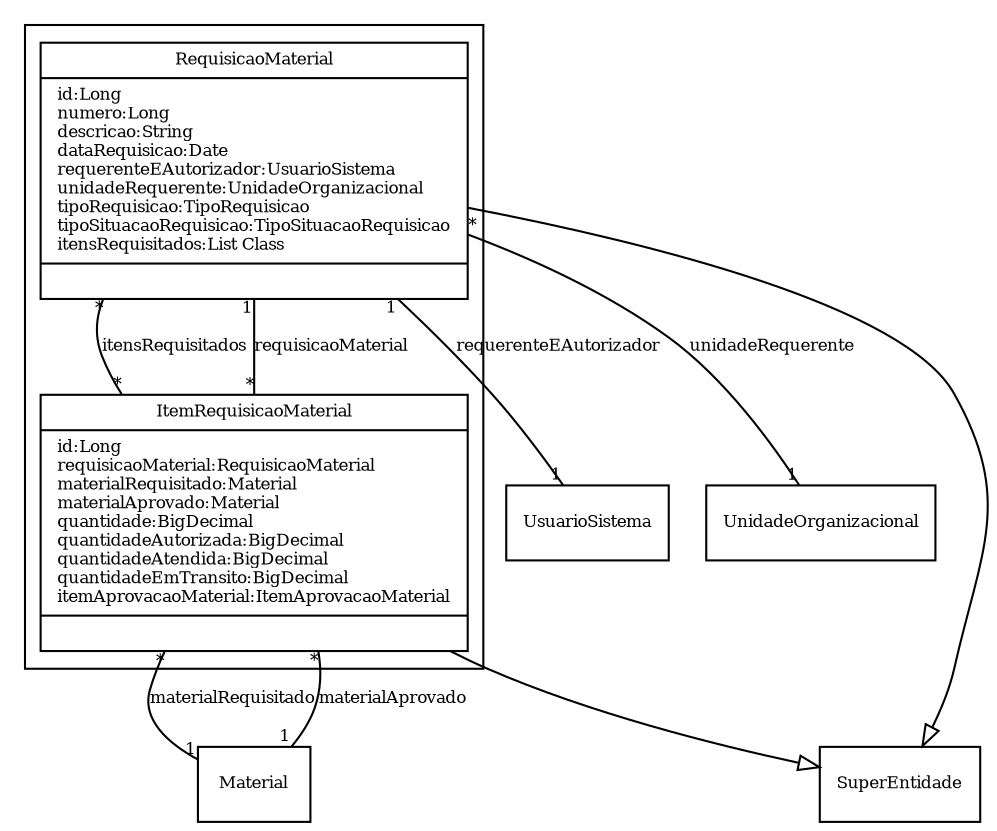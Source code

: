 digraph G{
fontname = "Times-Roman"
fontsize = 8

node [
        fontname = "Times-Roman"
        fontsize = 8
        shape = "record"
]

edge [
        fontname = "Times-Roman"
        fontsize = 8
]

subgraph clusterREQUISICOES
{
RequisicaoMaterial [label = "{RequisicaoMaterial|id:Long\lnumero:Long\ldescricao:String\ldataRequisicao:Date\lrequerenteEAutorizador:UsuarioSistema\lunidadeRequerente:UnidadeOrganizacional\ltipoRequisicao:TipoRequisicao\ltipoSituacaoRequisicao:TipoSituacaoRequisicao\litensRequisitados:List Class\l|\l}"]
ItemRequisicaoMaterial [label = "{ItemRequisicaoMaterial|id:Long\lrequisicaoMaterial:RequisicaoMaterial\lmaterialRequisitado:Material\lmaterialAprovado:Material\lquantidade:BigDecimal\lquantidadeAutorizada:BigDecimal\lquantidadeAtendida:BigDecimal\lquantidadeEmTransito:BigDecimal\litemAprovacaoMaterial:ItemAprovacaoMaterial\l|\l}"]
}
edge [arrowhead = "none" headlabel = "1" taillabel = "1"] RequisicaoMaterial -> UsuarioSistema [label = "requerenteEAutorizador"]
edge [arrowhead = "none" headlabel = "1" taillabel = "*"] RequisicaoMaterial -> UnidadeOrganizacional [label = "unidadeRequerente"]
edge [arrowhead = "none" headlabel = "*" taillabel = "*"] RequisicaoMaterial -> ItemRequisicaoMaterial [label = "itensRequisitados"]
edge [ arrowhead = "empty" headlabel = "" taillabel = ""] RequisicaoMaterial -> SuperEntidade
edge [arrowhead = "none" headlabel = "1" taillabel = "*"] ItemRequisicaoMaterial -> RequisicaoMaterial [label = "requisicaoMaterial"]
edge [arrowhead = "none" headlabel = "1" taillabel = "*"] ItemRequisicaoMaterial -> Material [label = "materialRequisitado"]
edge [arrowhead = "none" headlabel = "1" taillabel = "*"] ItemRequisicaoMaterial -> Material [label = "materialAprovado"]
edge [ arrowhead = "empty" headlabel = "" taillabel = ""] ItemRequisicaoMaterial -> SuperEntidade
}
